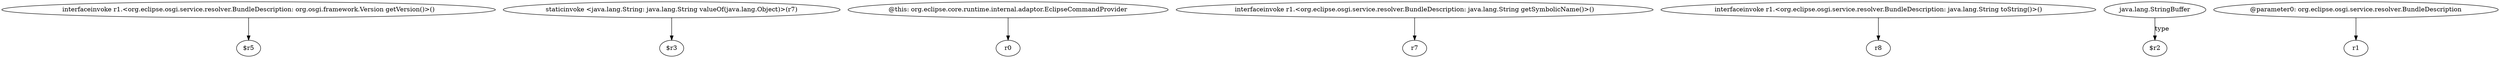 digraph g {
0[label="interfaceinvoke r1.<org.eclipse.osgi.service.resolver.BundleDescription: org.osgi.framework.Version getVersion()>()"]
1[label="$r5"]
0->1[label=""]
2[label="staticinvoke <java.lang.String: java.lang.String valueOf(java.lang.Object)>(r7)"]
3[label="$r3"]
2->3[label=""]
4[label="@this: org.eclipse.core.runtime.internal.adaptor.EclipseCommandProvider"]
5[label="r0"]
4->5[label=""]
6[label="interfaceinvoke r1.<org.eclipse.osgi.service.resolver.BundleDescription: java.lang.String getSymbolicName()>()"]
7[label="r7"]
6->7[label=""]
8[label="interfaceinvoke r1.<org.eclipse.osgi.service.resolver.BundleDescription: java.lang.String toString()>()"]
9[label="r8"]
8->9[label=""]
10[label="java.lang.StringBuffer"]
11[label="$r2"]
10->11[label="type"]
12[label="@parameter0: org.eclipse.osgi.service.resolver.BundleDescription"]
13[label="r1"]
12->13[label=""]
}